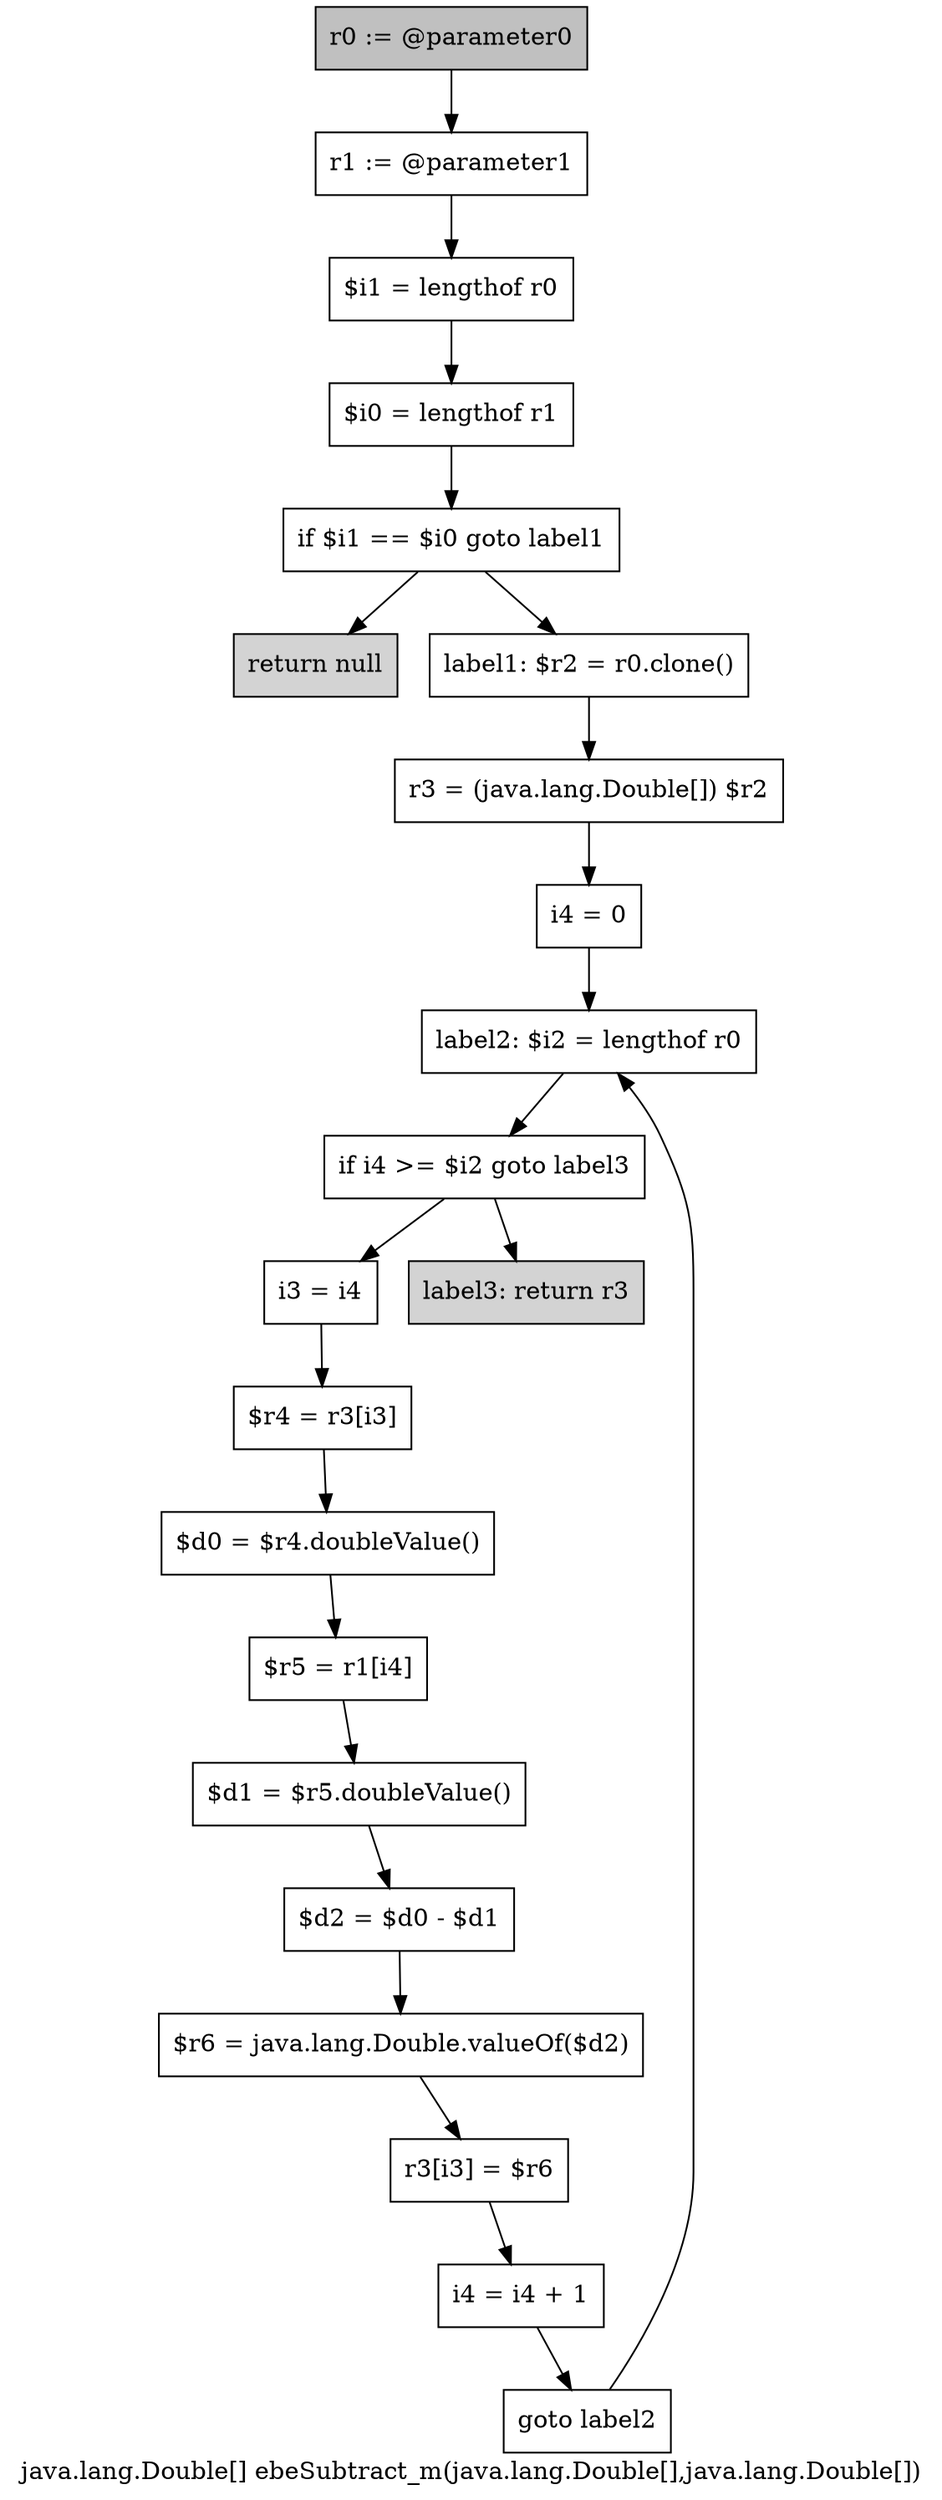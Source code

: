 digraph "java.lang.Double[] ebeSubtract_m(java.lang.Double[],java.lang.Double[])" {
    label="java.lang.Double[] ebeSubtract_m(java.lang.Double[],java.lang.Double[])";
    node [shape=box];
    "0" [style=filled,fillcolor=gray,label="r0 := @parameter0",];
    "1" [label="r1 := @parameter1",];
    "0"->"1";
    "2" [label="$i1 = lengthof r0",];
    "1"->"2";
    "3" [label="$i0 = lengthof r1",];
    "2"->"3";
    "4" [label="if $i1 == $i0 goto label1",];
    "3"->"4";
    "5" [style=filled,fillcolor=lightgray,label="return null",];
    "4"->"5";
    "6" [label="label1: $r2 = r0.clone()",];
    "4"->"6";
    "7" [label="r3 = (java.lang.Double[]) $r2",];
    "6"->"7";
    "8" [label="i4 = 0",];
    "7"->"8";
    "9" [label="label2: $i2 = lengthof r0",];
    "8"->"9";
    "10" [label="if i4 >= $i2 goto label3",];
    "9"->"10";
    "11" [label="i3 = i4",];
    "10"->"11";
    "21" [style=filled,fillcolor=lightgray,label="label3: return r3",];
    "10"->"21";
    "12" [label="$r4 = r3[i3]",];
    "11"->"12";
    "13" [label="$d0 = $r4.doubleValue()",];
    "12"->"13";
    "14" [label="$r5 = r1[i4]",];
    "13"->"14";
    "15" [label="$d1 = $r5.doubleValue()",];
    "14"->"15";
    "16" [label="$d2 = $d0 - $d1",];
    "15"->"16";
    "17" [label="$r6 = java.lang.Double.valueOf($d2)",];
    "16"->"17";
    "18" [label="r3[i3] = $r6",];
    "17"->"18";
    "19" [label="i4 = i4 + 1",];
    "18"->"19";
    "20" [label="goto label2",];
    "19"->"20";
    "20"->"9";
}
